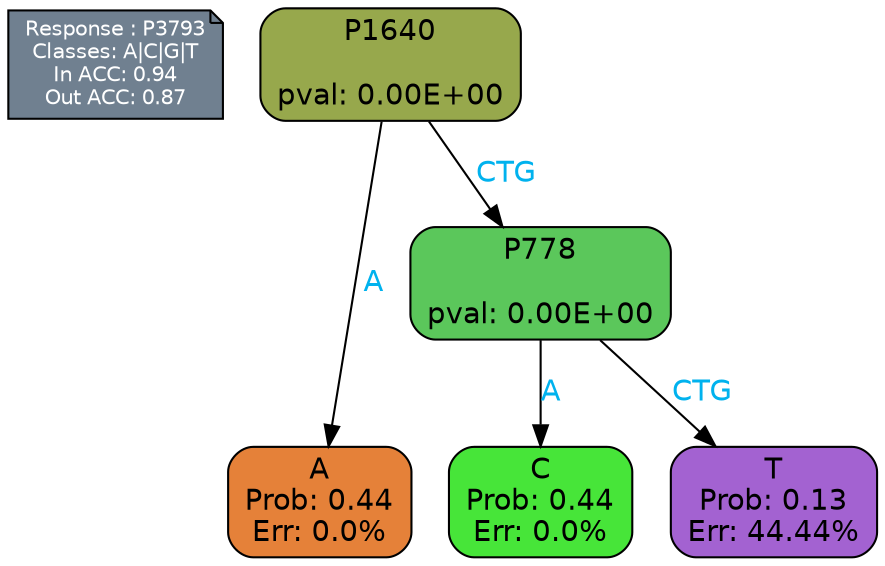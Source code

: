 digraph Tree {
node [shape=box, style="filled, rounded", color="black", fontname=helvetica] ;
graph [ranksep=equally, splines=polylines, bgcolor=transparent, dpi=600] ;
edge [fontname=helvetica] ;
LEGEND [label="Response : P3793
Classes: A|C|G|T
In ACC: 0.94
Out ACC: 0.87
",shape=note,align=left,style=filled,fillcolor="slategray",fontcolor="white",fontsize=10];1 [label="P1640

pval: 0.00E+00", fillcolor="#97a84c"] ;
2 [label="A
Prob: 0.44
Err: 0.0%", fillcolor="#e58139"] ;
3 [label="P778

pval: 0.00E+00", fillcolor="#5bc75b"] ;
4 [label="C
Prob: 0.44
Err: 0.0%", fillcolor="#47e539"] ;
5 [label="T
Prob: 0.13
Err: 44.44%", fillcolor="#a362d1"] ;
1 -> 2 [label="A",fontcolor=deepskyblue2] ;
1 -> 3 [label="CTG",fontcolor=deepskyblue2] ;
3 -> 4 [label="A",fontcolor=deepskyblue2] ;
3 -> 5 [label="CTG",fontcolor=deepskyblue2] ;
{rank = same; 2;4;5;}{rank = same; LEGEND;1;}}